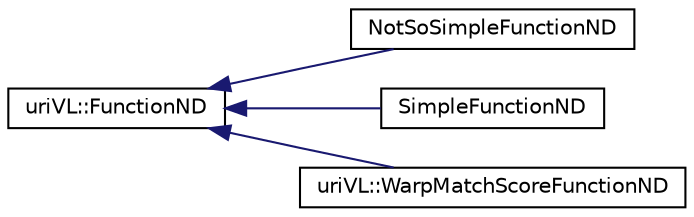 digraph "Graphical Class Hierarchy"
{
  edge [fontname="Helvetica",fontsize="10",labelfontname="Helvetica",labelfontsize="10"];
  node [fontname="Helvetica",fontsize="10",shape=record];
  rankdir="LR";
  Node1 [label="uriVL::FunctionND",height=0.2,width=0.4,color="black", fillcolor="white", style="filled",URL="$classuriVL_1_1FunctionND.html",tooltip="Pure virtual parent class for all n-dimensional functions. "];
  Node1 -> Node2 [dir="back",color="midnightblue",fontsize="10",style="solid",fontname="Helvetica"];
  Node2 [label="NotSoSimpleFunctionND",height=0.2,width=0.4,color="black", fillcolor="white", style="filled",URL="$classNotSoSimpleFunctionND.html",tooltip="Examle of a 2D function to test the optimizer with. "];
  Node1 -> Node3 [dir="back",color="midnightblue",fontsize="10",style="solid",fontname="Helvetica"];
  Node3 [label="SimpleFunctionND",height=0.2,width=0.4,color="black", fillcolor="white", style="filled",URL="$classSimpleFunctionND.html",tooltip="Examle of a 2D function to test the optimizer with. "];
  Node1 -> Node4 [dir="back",color="midnightblue",fontsize="10",style="solid",fontname="Helvetica"];
  Node4 [label="uriVL::WarpMatchScoreFunctionND",height=0.2,width=0.4,color="black", fillcolor="white", style="filled",URL="$classuriVL_1_1WarpMatchScoreFunctionND.html",tooltip="Warping Matching Score Function nD. "];
}
